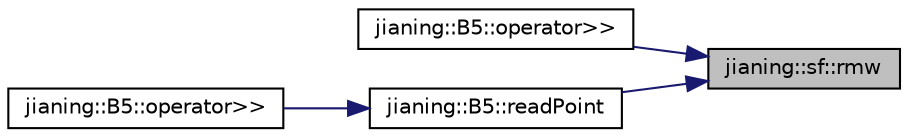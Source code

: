 digraph "jianing::sf::rmw"
{
 // LATEX_PDF_SIZE
  edge [fontname="Helvetica",fontsize="10",labelfontname="Helvetica",labelfontsize="10"];
  node [fontname="Helvetica",fontsize="10",shape=record];
  rankdir="RL";
  Node1 [label="jianing::sf::rmw",height=0.2,width=0.4,color="black", fillcolor="grey75", style="filled", fontcolor="black",tooltip=" "];
  Node1 -> Node2 [dir="back",color="midnightblue",fontsize="10",style="solid",fontname="Helvetica"];
  Node2 [label="jianing::B5::operator\>\>",height=0.2,width=0.4,color="black", fillcolor="white", style="filled",URL="$namespacejianing_1_1_b5.html#ae0ba29a5caf30d2fd6c2eea44049ba81",tooltip=" "];
  Node1 -> Node3 [dir="back",color="midnightblue",fontsize="10",style="solid",fontname="Helvetica"];
  Node3 [label="jianing::B5::readPoint",height=0.2,width=0.4,color="black", fillcolor="white", style="filled",URL="$namespacejianing_1_1_b5.html#a1ca1734c5747408461f72cf330d88c0f",tooltip=" "];
  Node3 -> Node4 [dir="back",color="midnightblue",fontsize="10",style="solid",fontname="Helvetica"];
  Node4 [label="jianing::B5::operator\>\>",height=0.2,width=0.4,color="black", fillcolor="white", style="filled",URL="$namespacejianing_1_1_b5.html#a31e43d13b065eb2429e084d1daf4f868",tooltip=" "];
}
